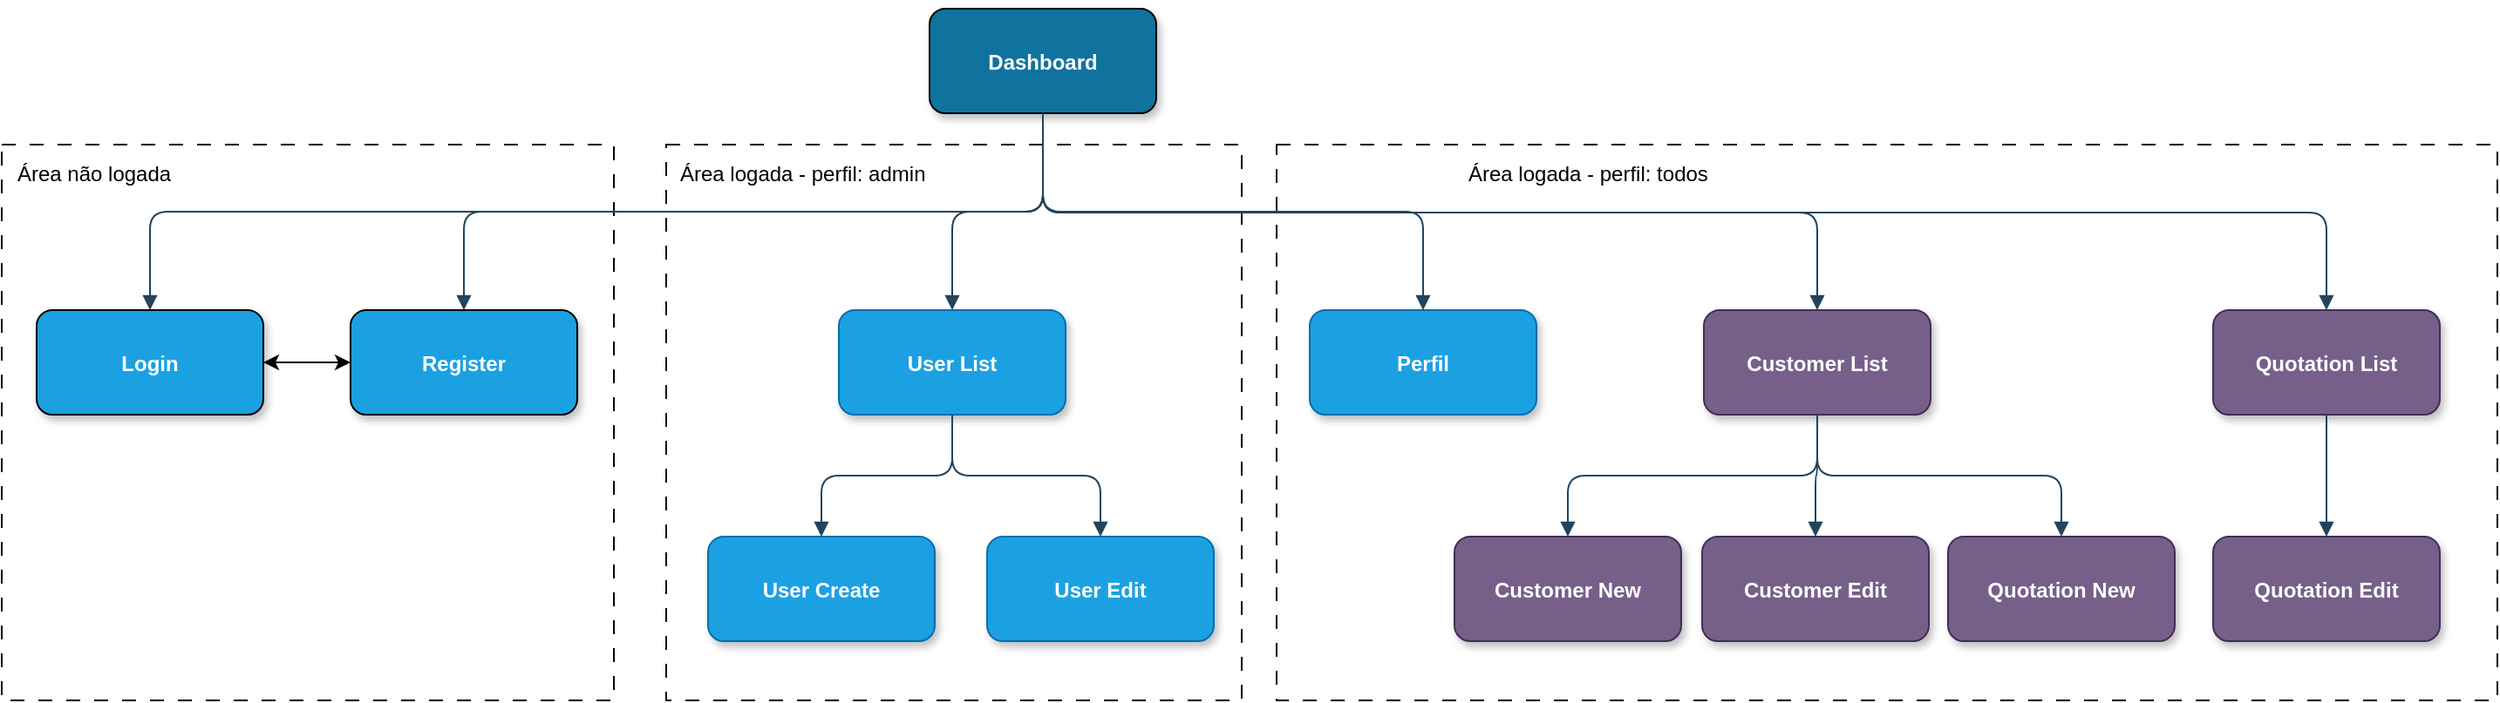 <mxfile version="27.0.9">
  <diagram name="Page-1" id="97916047-d0de-89f5-080d-49f4d83e522f">
    <mxGraphModel dx="1378" dy="786" grid="1" gridSize="10" guides="1" tooltips="1" connect="1" arrows="1" fold="1" page="1" pageScale="1.5" pageWidth="1169" pageHeight="827" background="none" math="0" shadow="0">
      <root>
        <mxCell id="0" />
        <mxCell id="1" parent="0" />
        <mxCell id="y2R5sz9xZjE7NsHbt4tO-80" value="" style="whiteSpace=wrap;html=1;dashed=1;dashPattern=8 8;" vertex="1" parent="1">
          <mxGeometry x="789" y="301" width="700" height="319" as="geometry" />
        </mxCell>
        <mxCell id="y2R5sz9xZjE7NsHbt4tO-92" value="" style="whiteSpace=wrap;html=1;dashed=1;dashPattern=8 8;" vertex="1" parent="1">
          <mxGeometry x="439" y="301" width="330" height="319" as="geometry" />
        </mxCell>
        <mxCell id="y2R5sz9xZjE7NsHbt4tO-93" value="Área logada - perfil: admin" style="whiteSpace=wrap;html=1;strokeColor=none;align=left;" vertex="1" parent="1">
          <mxGeometry x="445" y="303" width="144" height="30" as="geometry" />
        </mxCell>
        <mxCell id="y2R5sz9xZjE7NsHbt4tO-78" value="" style="whiteSpace=wrap;html=1;dashed=1;dashPattern=8 8;" vertex="1" parent="1">
          <mxGeometry x="58" y="301" width="351" height="319" as="geometry" />
        </mxCell>
        <mxCell id="y2R5sz9xZjE7NsHbt4tO-79" value="Área não logada" style="whiteSpace=wrap;html=1;strokeColor=none;align=left;" vertex="1" parent="1">
          <mxGeometry x="65" y="303" width="100" height="30" as="geometry" />
        </mxCell>
        <mxCell id="3" value="Dashboard" style="rounded=1;fillColor=light-dark(#10739E,#D28F70);strokeColor=light-dark(#000000,#FCB99E);shadow=1;fontStyle=1;fontColor=#ffffff;fontSize=12;strokeWidth=1;imageHeight=24;imageWidth=24;flipV=1;" parent="1" vertex="1">
          <mxGeometry x="590" y="223" width="130" height="60" as="geometry" />
        </mxCell>
        <mxCell id="13" value="User List" style="rounded=1;fillColor=#1ba1e2;strokeColor=#006EAF;shadow=1;fontStyle=1;fontColor=#ffffff;fontSize=12;strokeWidth=1;flipV=0;" parent="1" vertex="1">
          <mxGeometry x="538" y="396" width="130" height="60" as="geometry" />
        </mxCell>
        <mxCell id="14" value="User Edit" style="rounded=1;fillColor=#1ba1e2;strokeColor=#006EAF;shadow=1;fontStyle=1;fontColor=#ffffff;fontSize=12;strokeWidth=1;flipV=0;" parent="1" vertex="1">
          <mxGeometry x="623" y="526" width="130" height="60" as="geometry" />
        </mxCell>
        <mxCell id="18" value="Customer List" style="rounded=1;fillColor=#76608a;strokeColor=#432D57;shadow=1;fontStyle=1;fontSize=12;strokeWidth=1;flipV=0;fontColor=#ffffff;" parent="1" vertex="1">
          <mxGeometry x="1034" y="396" width="130" height="60" as="geometry" />
        </mxCell>
        <mxCell id="19" value="Customer Edit" style="rounded=1;fillColor=#76608a;strokeColor=#432D57;shadow=1;fontStyle=1;fontSize=12;strokeWidth=1;flipV=0;fontColor=#ffffff;" parent="1" vertex="1">
          <mxGeometry x="1033" y="526" width="130" height="60" as="geometry" />
        </mxCell>
        <mxCell id="23" value="Quotation List" style="rounded=1;fillColor=#76608a;strokeColor=#432D57;shadow=1;fontStyle=1;fontSize=12;strokeWidth=1;flipV=0;fontColor=#ffffff;" parent="1" vertex="1">
          <mxGeometry x="1326" y="396" width="130" height="60" as="geometry" />
        </mxCell>
        <mxCell id="24" value="Quotation New" style="rounded=1;fillColor=#76608a;strokeColor=#432D57;shadow=1;fontStyle=1;fontSize=12;strokeWidth=1;flipV=0;fontColor=#ffffff;" parent="1" vertex="1">
          <mxGeometry x="1174" y="526" width="130" height="60" as="geometry" />
        </mxCell>
        <mxCell id="31" value="" style="edgeStyle=elbowEdgeStyle;elbow=vertical;strokeWidth=1;endArrow=block;endFill=1;fontStyle=1;strokeColor=#23445D;fontSize=12;entryX=0.5;entryY=0;entryDx=0;entryDy=0;" parent="1" source="3" target="y2R5sz9xZjE7NsHbt4tO-62" edge="1">
          <mxGeometry x="22" y="165.5" width="100" height="100" as="geometry">
            <mxPoint x="-159" y="359.5" as="sourcePoint" />
            <mxPoint x="220" y="396" as="targetPoint" />
          </mxGeometry>
        </mxCell>
        <mxCell id="37" value="" style="edgeStyle=elbowEdgeStyle;elbow=vertical;strokeWidth=1;endArrow=block;endFill=1;fontStyle=1;strokeColor=#23445D;fontSize=12;entryX=0.5;entryY=0;entryDx=0;entryDy=0;exitX=0.5;exitY=1;exitDx=0;exitDy=0;" parent="1" source="3" target="23" edge="1">
          <mxGeometry x="22" y="165.5" width="100" height="100" as="geometry">
            <mxPoint x="789" y="770" as="sourcePoint" />
            <mxPoint x="-59" y="1140.5" as="targetPoint" />
            <Array as="points">
              <mxPoint x="959" y="340" />
            </Array>
          </mxGeometry>
        </mxCell>
        <mxCell id="42" value="" style="edgeStyle=elbowEdgeStyle;elbow=vertical;strokeWidth=1;endArrow=block;endFill=1;fontStyle=1;strokeColor=#23445D;fontSize=12;exitX=0.5;exitY=1;exitDx=0;exitDy=0;entryX=0.5;entryY=0;entryDx=0;entryDy=0;" parent="1" source="13" target="14" edge="1">
          <mxGeometry x="62" y="165.5" width="100" height="100" as="geometry">
            <mxPoint x="-223" y="1240" as="sourcePoint" />
            <mxPoint x="-123" y="1340" as="targetPoint" />
          </mxGeometry>
        </mxCell>
        <mxCell id="46" value="" style="edgeStyle=elbowEdgeStyle;elbow=vertical;strokeWidth=1;endArrow=block;endFill=1;fontStyle=1;strokeColor=#23445D;fontSize=12;" parent="1" source="18" target="19" edge="1">
          <mxGeometry x="72" y="165.5" width="100" height="100" as="geometry">
            <mxPoint x="316" y="1363.5" as="sourcePoint" />
            <mxPoint x="416" y="1463.5" as="targetPoint" />
          </mxGeometry>
        </mxCell>
        <mxCell id="50" value="" style="edgeStyle=elbowEdgeStyle;elbow=vertical;strokeWidth=1;endArrow=block;endFill=1;fontStyle=1;strokeColor=#23445D;fontSize=12;exitX=0.5;exitY=1;exitDx=0;exitDy=0;entryX=0.5;entryY=0;entryDx=0;entryDy=0;" parent="1" source="18" target="24" edge="1">
          <mxGeometry x="72" y="165.5" width="100" height="100" as="geometry">
            <mxPoint x="316" y="1317" as="sourcePoint" />
            <mxPoint x="416" y="1417" as="targetPoint" />
          </mxGeometry>
        </mxCell>
        <mxCell id="55" value="" style="edgeStyle=elbowEdgeStyle;elbow=vertical;strokeWidth=1;endArrow=block;endFill=1;fontStyle=1;strokeColor=#23445D;fontSize=12;entryX=0.5;entryY=0;entryDx=0;entryDy=0;exitX=0.5;exitY=1;exitDx=0;exitDy=0;" parent="1" source="3" target="18" edge="1">
          <mxGeometry x="22" y="165.5" width="100" height="100" as="geometry">
            <mxPoint x="849" y="760" as="sourcePoint" />
            <mxPoint x="829" y="609" as="targetPoint" />
            <Array as="points">
              <mxPoint x="919" y="340" />
            </Array>
          </mxGeometry>
        </mxCell>
        <mxCell id="y2R5sz9xZjE7NsHbt4tO-55" value="User Create" style="rounded=1;fillColor=#1ba1e2;strokeColor=#006EAF;shadow=1;fontStyle=1;fontColor=#ffffff;fontSize=12;strokeWidth=1;flipV=0;" vertex="1" parent="1">
          <mxGeometry x="463" y="526" width="130" height="60" as="geometry" />
        </mxCell>
        <mxCell id="y2R5sz9xZjE7NsHbt4tO-56" value="" style="edgeStyle=elbowEdgeStyle;elbow=vertical;strokeWidth=1;endArrow=block;endFill=1;fontStyle=1;strokeColor=#23445D;entryX=0.5;entryY=0;entryDx=0;entryDy=0;exitX=0.5;exitY=1;exitDx=0;exitDy=0;fontSize=12;" edge="1" parent="1" source="13" target="y2R5sz9xZjE7NsHbt4tO-55">
          <mxGeometry x="22" y="165.5" width="100" height="100" as="geometry">
            <mxPoint x="415" y="989.5" as="sourcePoint" />
            <mxPoint x="55" y="823.5" as="targetPoint" />
          </mxGeometry>
        </mxCell>
        <mxCell id="y2R5sz9xZjE7NsHbt4tO-83" style="edgeStyle=orthogonalEdgeStyle;rounded=0;orthogonalLoop=1;jettySize=auto;html=1;exitX=1;exitY=0.5;exitDx=0;exitDy=0;startArrow=classic;startFill=1;" edge="1" parent="1" source="y2R5sz9xZjE7NsHbt4tO-62" target="y2R5sz9xZjE7NsHbt4tO-77">
          <mxGeometry relative="1" as="geometry" />
        </mxCell>
        <mxCell id="y2R5sz9xZjE7NsHbt4tO-62" value="Login" style="rounded=1;fillColor=#1BA1E2;strokeColor=default;shadow=1;gradientColor=none;fontStyle=1;fontColor=#FFFFFF;fontSize=12;strokeWidth=1;flipV=1;" vertex="1" parent="1">
          <mxGeometry x="78" y="396" width="130" height="60" as="geometry" />
        </mxCell>
        <mxCell id="y2R5sz9xZjE7NsHbt4tO-63" value="" style="edgeStyle=elbowEdgeStyle;elbow=vertical;strokeWidth=1;endArrow=block;endFill=1;fontStyle=1;strokeColor=#23445D;exitX=0.5;exitY=1;exitDx=0;exitDy=0;fontSize=12;entryX=0.5;entryY=0;entryDx=0;entryDy=0;" edge="1" parent="1" target="y2R5sz9xZjE7NsHbt4tO-77" source="3">
          <mxGeometry x="22" y="165.5" width="100" height="100" as="geometry">
            <mxPoint x="661" y="215" as="sourcePoint" />
            <mxPoint x="29" y="356.5" as="targetPoint" />
          </mxGeometry>
        </mxCell>
        <mxCell id="y2R5sz9xZjE7NsHbt4tO-77" value="Register" style="rounded=1;fillColor=#1BA1E2;strokeColor=default;shadow=1;gradientColor=none;fontStyle=1;fontColor=#FFFFFF;fontSize=12;strokeWidth=1;flipV=1;" vertex="1" parent="1">
          <mxGeometry x="258" y="396" width="130" height="60" as="geometry" />
        </mxCell>
        <mxCell id="y2R5sz9xZjE7NsHbt4tO-81" value="Área logada - perfil: todos" style="whiteSpace=wrap;html=1;strokeColor=none;align=left;" vertex="1" parent="1">
          <mxGeometry x="897" y="303" width="142" height="30" as="geometry" />
        </mxCell>
        <mxCell id="y2R5sz9xZjE7NsHbt4tO-86" value="Perfil" style="rounded=1;fillColor=#1ba1e2;strokeColor=#006EAF;shadow=1;fontStyle=1;fontColor=#ffffff;fontSize=12;strokeWidth=1;flipV=0;" vertex="1" parent="1">
          <mxGeometry x="808" y="396" width="130" height="60" as="geometry" />
        </mxCell>
        <mxCell id="y2R5sz9xZjE7NsHbt4tO-87" value="" style="edgeStyle=elbowEdgeStyle;elbow=vertical;strokeWidth=1;endArrow=block;endFill=1;fontStyle=1;strokeColor=#23445D;exitX=0.5;exitY=1;exitDx=0;exitDy=0;fontSize=12;entryX=0.5;entryY=0;entryDx=0;entryDy=0;" edge="1" parent="1" source="3" target="y2R5sz9xZjE7NsHbt4tO-86">
          <mxGeometry x="22" y="165.5" width="100" height="100" as="geometry">
            <mxPoint x="897" y="340" as="sourcePoint" />
            <mxPoint x="619" y="453" as="targetPoint" />
          </mxGeometry>
        </mxCell>
        <mxCell id="y2R5sz9xZjE7NsHbt4tO-94" value="" style="edgeStyle=elbowEdgeStyle;elbow=vertical;strokeWidth=1;endArrow=block;endFill=1;fontStyle=1;strokeColor=#23445D;exitX=0.5;exitY=1;exitDx=0;exitDy=0;fontSize=12;entryX=0.5;entryY=0;entryDx=0;entryDy=0;" edge="1" parent="1" source="3" target="13">
          <mxGeometry x="22" y="165.5" width="100" height="100" as="geometry">
            <mxPoint x="954" y="283" as="sourcePoint" />
            <mxPoint x="622" y="396" as="targetPoint" />
          </mxGeometry>
        </mxCell>
        <mxCell id="y2R5sz9xZjE7NsHbt4tO-95" value="Customer New" style="rounded=1;fillColor=#76608a;strokeColor=#432D57;shadow=1;fontStyle=1;fontSize=12;strokeWidth=1;flipV=0;fontColor=#ffffff;" vertex="1" parent="1">
          <mxGeometry x="891" y="526" width="130" height="60" as="geometry" />
        </mxCell>
        <mxCell id="y2R5sz9xZjE7NsHbt4tO-96" value="" style="edgeStyle=elbowEdgeStyle;elbow=vertical;strokeWidth=1;endArrow=block;endFill=1;fontStyle=1;strokeColor=#23445D;fontSize=12;exitX=0.5;exitY=1;exitDx=0;exitDy=0;entryX=0.5;entryY=0;entryDx=0;entryDy=0;" edge="1" parent="1" source="18" target="y2R5sz9xZjE7NsHbt4tO-95">
          <mxGeometry x="72" y="165.5" width="100" height="100" as="geometry">
            <mxPoint x="1154" y="480" as="sourcePoint" />
            <mxPoint x="1119" y="550" as="targetPoint" />
          </mxGeometry>
        </mxCell>
        <mxCell id="y2R5sz9xZjE7NsHbt4tO-97" value="Quotation Edit" style="rounded=1;fillColor=#76608a;strokeColor=#432D57;shadow=1;fontStyle=1;fontSize=12;strokeWidth=1;flipV=0;fontColor=#ffffff;" vertex="1" parent="1">
          <mxGeometry x="1326" y="526" width="130" height="60" as="geometry" />
        </mxCell>
        <mxCell id="y2R5sz9xZjE7NsHbt4tO-98" value="" style="edgeStyle=elbowEdgeStyle;elbow=vertical;strokeWidth=1;endArrow=block;endFill=1;fontStyle=1;strokeColor=#23445D;fontSize=12;exitX=0.5;exitY=1;exitDx=0;exitDy=0;entryX=0.5;entryY=0;entryDx=0;entryDy=0;" edge="1" parent="1" source="23" target="y2R5sz9xZjE7NsHbt4tO-97">
          <mxGeometry x="72" y="165.5" width="100" height="100" as="geometry">
            <mxPoint x="1345" y="480" as="sourcePoint" />
            <mxPoint x="1310" y="550" as="targetPoint" />
          </mxGeometry>
        </mxCell>
      </root>
    </mxGraphModel>
  </diagram>
</mxfile>
